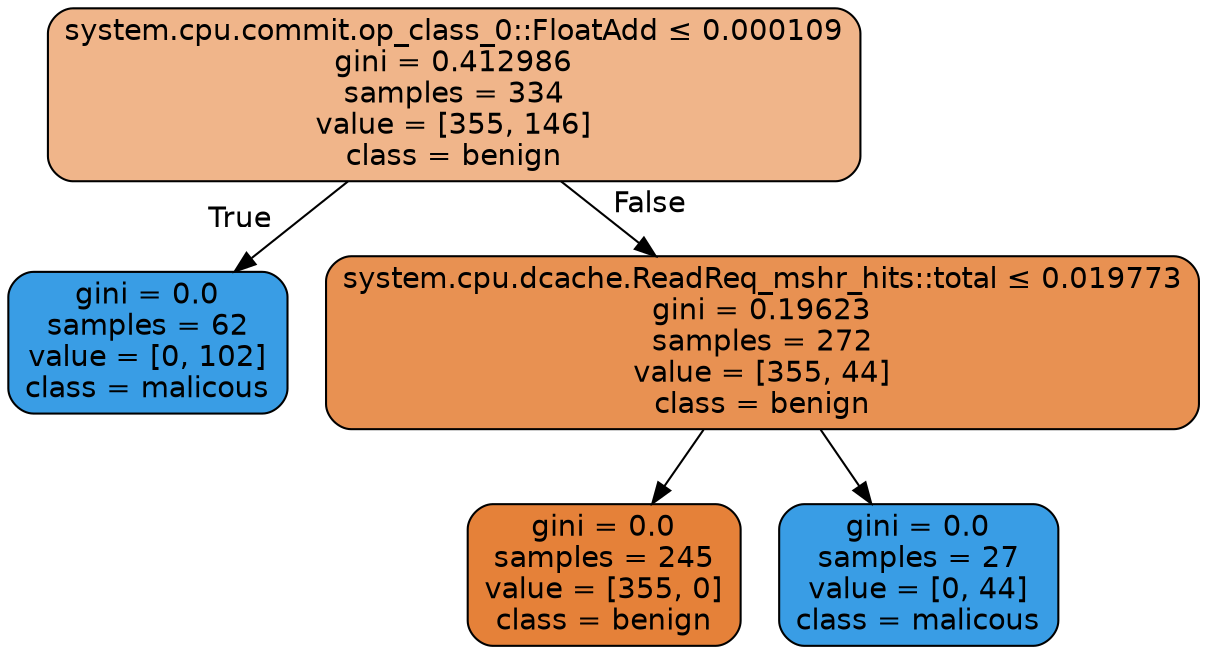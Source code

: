 digraph Tree {
node [shape=box, style="filled, rounded", color="black", fontname=helvetica] ;
edge [fontname=helvetica] ;
0 [label=<system.cpu.commit.op_class_0::FloatAdd &le; 0.000109<br/>gini = 0.412986<br/>samples = 334<br/>value = [355, 146]<br/>class = benign>, fillcolor="#f0b58a"] ;
1 [label=<gini = 0.0<br/>samples = 62<br/>value = [0, 102]<br/>class = malicous>, fillcolor="#399de5"] ;
0 -> 1 [labeldistance=2.5, labelangle=45, headlabel="True"] ;
2 [label=<system.cpu.dcache.ReadReq_mshr_hits::total &le; 0.019773<br/>gini = 0.19623<br/>samples = 272<br/>value = [355, 44]<br/>class = benign>, fillcolor="#e89152"] ;
0 -> 2 [labeldistance=2.5, labelangle=-45, headlabel="False"] ;
3 [label=<gini = 0.0<br/>samples = 245<br/>value = [355, 0]<br/>class = benign>, fillcolor="#e58139"] ;
2 -> 3 ;
4 [label=<gini = 0.0<br/>samples = 27<br/>value = [0, 44]<br/>class = malicous>, fillcolor="#399de5"] ;
2 -> 4 ;
}
